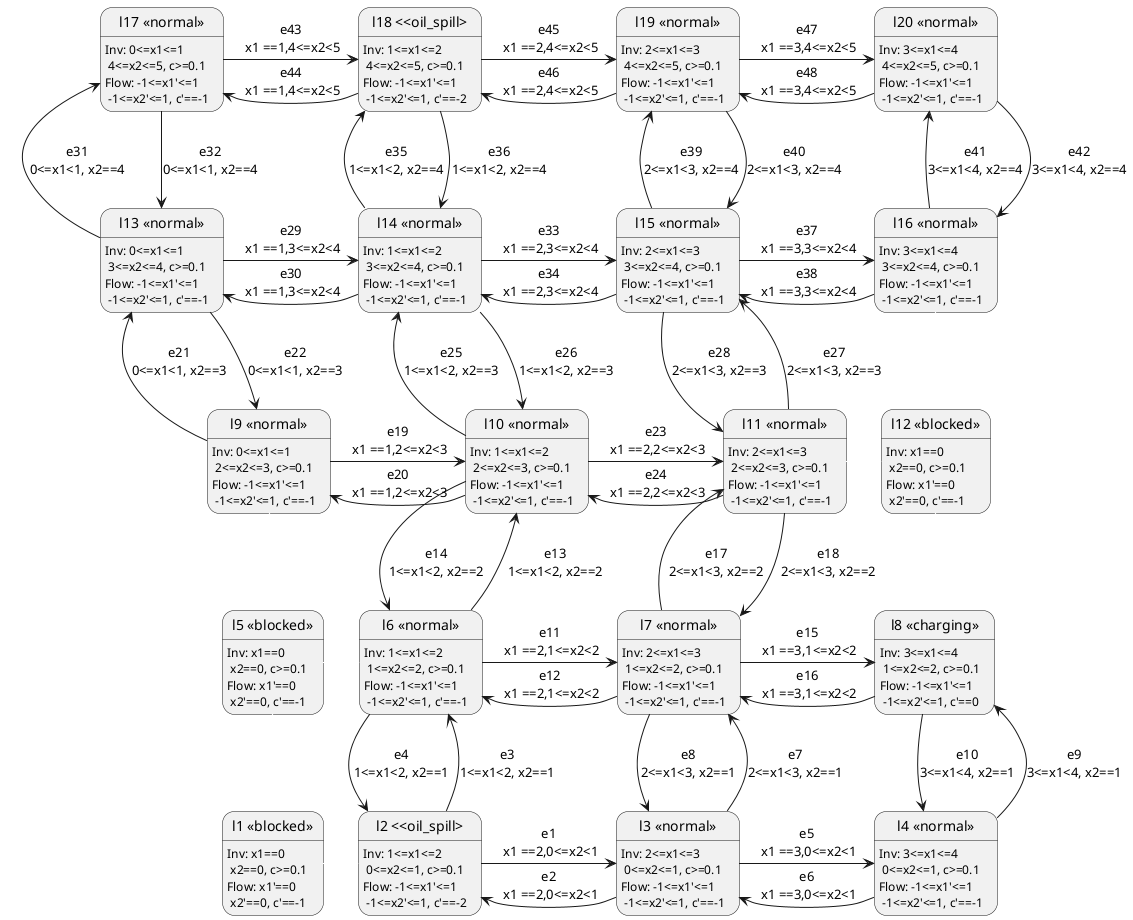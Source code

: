 @startuml model_12.puml
skinparam state {
  BackgroundColor<<normal>> White
  BackgroundColor<<barrier>> Red
  BackgroundColor<<oil_spill>> Yellow
  BackgroundColor<<charging>> Green
}

state "l1 <<blocked>>" as loc1:Inv: x1==0 \n x2==0, c>=0.1\nFlow: x1'==0 \n x2'==0, c'==-1
state "l2 <<oil_spill>" as loc2:Inv: 1<=x1<=2\n 0<=x2<=1, c>=0.1\nFlow: -1<=x1'<=1 \n -1<=x2'<=1, c'==-2
state "l3 <<normal>>" as loc3:Inv: 2<=x1<=3\n 0<=x2<=1, c>=0.1\nFlow: -1<=x1'<=1 \n -1<=x2'<=1, c'==-1
state "l4 <<normal>>" as loc4:Inv: 3<=x1<=4\n 0<=x2<=1, c>=0.1\nFlow: -1<=x1'<=1 \n -1<=x2'<=1, c'==-1
state "l5 <<blocked>>" as loc5:Inv: x1==0 \n x2==0, c>=0.1\nFlow: x1'==0 \n x2'==0, c'==-1
state "l6 <<normal>>" as loc6:Inv: 1<=x1<=2\n 1<=x2<=2, c>=0.1\nFlow: -1<=x1'<=1 \n -1<=x2'<=1, c'==-1
state "l7 <<normal>>" as loc7:Inv: 2<=x1<=3\n 1<=x2<=2, c>=0.1\nFlow: -1<=x1'<=1 \n -1<=x2'<=1, c'==-1
state "l8 <<charging>>" as loc8:Inv: 3<=x1<=4\n 1<=x2<=2, c>=0.1\nFlow: -1<=x1'<=1 \n -1<=x2'<=1, c'==0
state "l9 <<normal>>" as loc9:Inv: 0<=x1<=1\n 2<=x2<=3, c>=0.1\nFlow: -1<=x1'<=1 \n -1<=x2'<=1, c'==-1
state "l10 <<normal>>" as loc10:Inv: 1<=x1<=2\n 2<=x2<=3, c>=0.1\nFlow: -1<=x1'<=1 \n -1<=x2'<=1, c'==-1
state "l11 <<normal>>" as loc11:Inv: 2<=x1<=3\n 2<=x2<=3, c>=0.1\nFlow: -1<=x1'<=1 \n -1<=x2'<=1, c'==-1
state "l12 <<blocked>>" as loc12:Inv: x1==0 \n x2==0, c>=0.1\nFlow: x1'==0 \n x2'==0, c'==-1
state "l13 <<normal>>" as loc13:Inv: 0<=x1<=1\n 3<=x2<=4, c>=0.1\nFlow: -1<=x1'<=1 \n -1<=x2'<=1, c'==-1
state "l14 <<normal>>" as loc14:Inv: 1<=x1<=2\n 3<=x2<=4, c>=0.1\nFlow: -1<=x1'<=1 \n -1<=x2'<=1, c'==-1
state "l15 <<normal>>" as loc15:Inv: 2<=x1<=3\n 3<=x2<=4, c>=0.1\nFlow: -1<=x1'<=1 \n -1<=x2'<=1, c'==-1
state "l16 <<normal>>" as loc16:Inv: 3<=x1<=4\n 3<=x2<=4, c>=0.1\nFlow: -1<=x1'<=1 \n -1<=x2'<=1, c'==-1
state "l17 <<normal>>" as loc17:Inv: 0<=x1<=1\n 4<=x2<=5, c>=0.1\nFlow: -1<=x1'<=1 \n -1<=x2'<=1, c'==-1
state "l18 <<oil_spill>" as loc18:Inv: 1<=x1<=2\n 4<=x2<=5, c>=0.1\nFlow: -1<=x1'<=1 \n -1<=x2'<=1, c'==-2
state "l19 <<normal>>" as loc19:Inv: 2<=x1<=3\n 4<=x2<=5, c>=0.1\nFlow: -1<=x1'<=1 \n -1<=x2'<=1, c'==-1
state "l20 <<normal>>" as loc20:Inv: 3<=x1<=4\n 4<=x2<=5, c>=0.1\nFlow: -1<=x1'<=1 \n -1<=x2'<=1, c'==-1

loc1-right[#white]->loc2
loc1-up[#white]->loc5
loc2 -right-> loc3: e1\n x1 ==2,0<=x2<1
loc3 -left-> loc2: e2\n x1 ==2,0<=x2<1
loc2 -up-> loc6: e3\n1<=x1<2, x2==1
loc6 -down-> loc2: e4\n1<=x1<2, x2==1
loc3 -right-> loc4: e5\n x1 ==3,0<=x2<1
loc4 -left-> loc3: e6\n x1 ==3,0<=x2<1
loc3 -up-> loc7: e7\n2<=x1<3, x2==1
loc7 -down-> loc3: e8\n2<=x1<3, x2==1
loc4 -up-> loc8: e9\n3<=x1<4, x2==1
loc8 -down-> loc4: e10\n3<=x1<4, x2==1
loc5-right[#white]->loc6
loc5-up[#white]->loc9
loc6 -right-> loc7: e11\n x1 ==2,1<=x2<2
loc7 -left-> loc6: e12\n x1 ==2,1<=x2<2
loc6 -up-> loc10: e13\n1<=x1<2, x2==2
loc10 -down-> loc6: e14\n1<=x1<2, x2==2
loc7 -right-> loc8: e15\n x1 ==3,1<=x2<2
loc8 -left-> loc7: e16\n x1 ==3,1<=x2<2
loc7 -up-> loc11: e17\n2<=x1<3, x2==2
loc11 -down-> loc7: e18\n2<=x1<3, x2==2
loc8-up[#white]->loc12
loc9 -right-> loc10: e19\n x1 ==1,2<=x2<3
loc10 -left-> loc9: e20\n x1 ==1,2<=x2<3
loc9 -up-> loc13: e21\n0<=x1<1, x2==3
loc13 -down-> loc9: e22\n0<=x1<1, x2==3
loc10 -right-> loc11: e23\n x1 ==2,2<=x2<3
loc11 -left-> loc10: e24\n x1 ==2,2<=x2<3
loc10 -up-> loc14: e25\n1<=x1<2, x2==3
loc14 -down-> loc10: e26\n1<=x1<2, x2==3
loc11-right[#white]->loc12
loc11 -up-> loc15: e27\n2<=x1<3, x2==3
loc15 -down-> loc11: e28\n2<=x1<3, x2==3
loc12-up[#white]->loc16
loc13 -right-> loc14: e29\n x1 ==1,3<=x2<4
loc14 -left-> loc13: e30\n x1 ==1,3<=x2<4
loc13 -up-> loc17: e31\n0<=x1<1, x2==4
loc17 -down-> loc13: e32\n0<=x1<1, x2==4
loc14 -right-> loc15: e33\n x1 ==2,3<=x2<4
loc15 -left-> loc14: e34\n x1 ==2,3<=x2<4
loc14 -up-> loc18: e35\n1<=x1<2, x2==4
loc18 -down-> loc14: e36\n1<=x1<2, x2==4
loc15 -right-> loc16: e37\n x1 ==3,3<=x2<4
loc16 -left-> loc15: e38\n x1 ==3,3<=x2<4
loc15 -up-> loc19: e39\n2<=x1<3, x2==4
loc19 -down-> loc15: e40\n2<=x1<3, x2==4
loc16 -up-> loc20: e41\n3<=x1<4, x2==4
loc20 -down-> loc16: e42\n3<=x1<4, x2==4
loc17 -right-> loc18: e43\n x1 ==1,4<=x2<5
loc18 -left-> loc17: e44\n x1 ==1,4<=x2<5
loc18 -right-> loc19: e45\n x1 ==2,4<=x2<5
loc19 -left-> loc18: e46\n x1 ==2,4<=x2<5
loc19 -right-> loc20: e47\n x1 ==3,4<=x2<5
loc20 -left-> loc19: e48\n x1 ==3,4<=x2<5
@enduml
